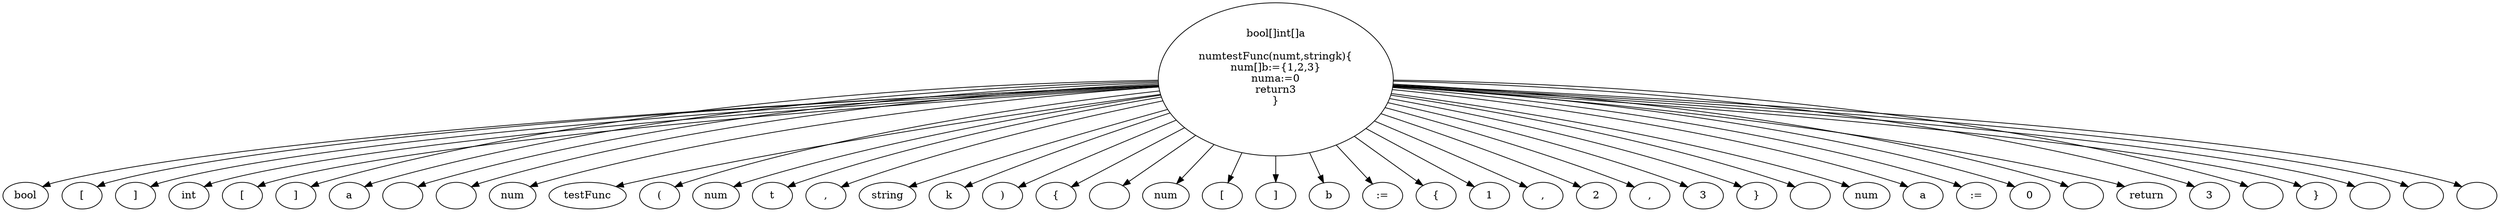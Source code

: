 digraph G {
n0 [label="bool[]int[]a

numtestFunc(numt,stringk){
num[]b:={1,2,3}
numa:=0
return3
}


"];
n1 [label="bool"];
n0 -> n1;
n2 [label="["];
n0 -> n2;
n3 [label="]"];
n0 -> n3;
n4 [label="int"];
n0 -> n4;
n5 [label="["];
n0 -> n5;
n6 [label="]"];
n0 -> n6;
n7 [label="a"];
n0 -> n7;
n8 [label="
"];
n0 -> n8;
n9 [label="
"];
n0 -> n9;
n10 [label="num"];
n0 -> n10;
n11 [label="testFunc"];
n0 -> n11;
n12 [label="("];
n0 -> n12;
n13 [label="num"];
n0 -> n13;
n14 [label="t"];
n0 -> n14;
n15 [label=","];
n0 -> n15;
n16 [label="string"];
n0 -> n16;
n17 [label="k"];
n0 -> n17;
n18 [label=")"];
n0 -> n18;
n19 [label="{"];
n0 -> n19;
n20 [label="
"];
n0 -> n20;
n21 [label="num"];
n0 -> n21;
n22 [label="["];
n0 -> n22;
n23 [label="]"];
n0 -> n23;
n24 [label="b"];
n0 -> n24;
n25 [label=":="];
n0 -> n25;
n26 [label="{"];
n0 -> n26;
n27 [label="1"];
n0 -> n27;
n28 [label=","];
n0 -> n28;
n29 [label="2"];
n0 -> n29;
n30 [label=","];
n0 -> n30;
n31 [label="3"];
n0 -> n31;
n32 [label="}"];
n0 -> n32;
n33 [label="
"];
n0 -> n33;
n34 [label="num"];
n0 -> n34;
n35 [label="a"];
n0 -> n35;
n36 [label=":="];
n0 -> n36;
n37 [label="0"];
n0 -> n37;
n38 [label="
"];
n0 -> n38;
n39 [label="return"];
n0 -> n39;
n40 [label="3"];
n0 -> n40;
n41 [label="
"];
n0 -> n41;
n42 [label="}"];
n0 -> n42;
n43 [label="
"];
n0 -> n43;
n44 [label="
"];
n0 -> n44;
n45 [label="
"];
n0 -> n45;
}
